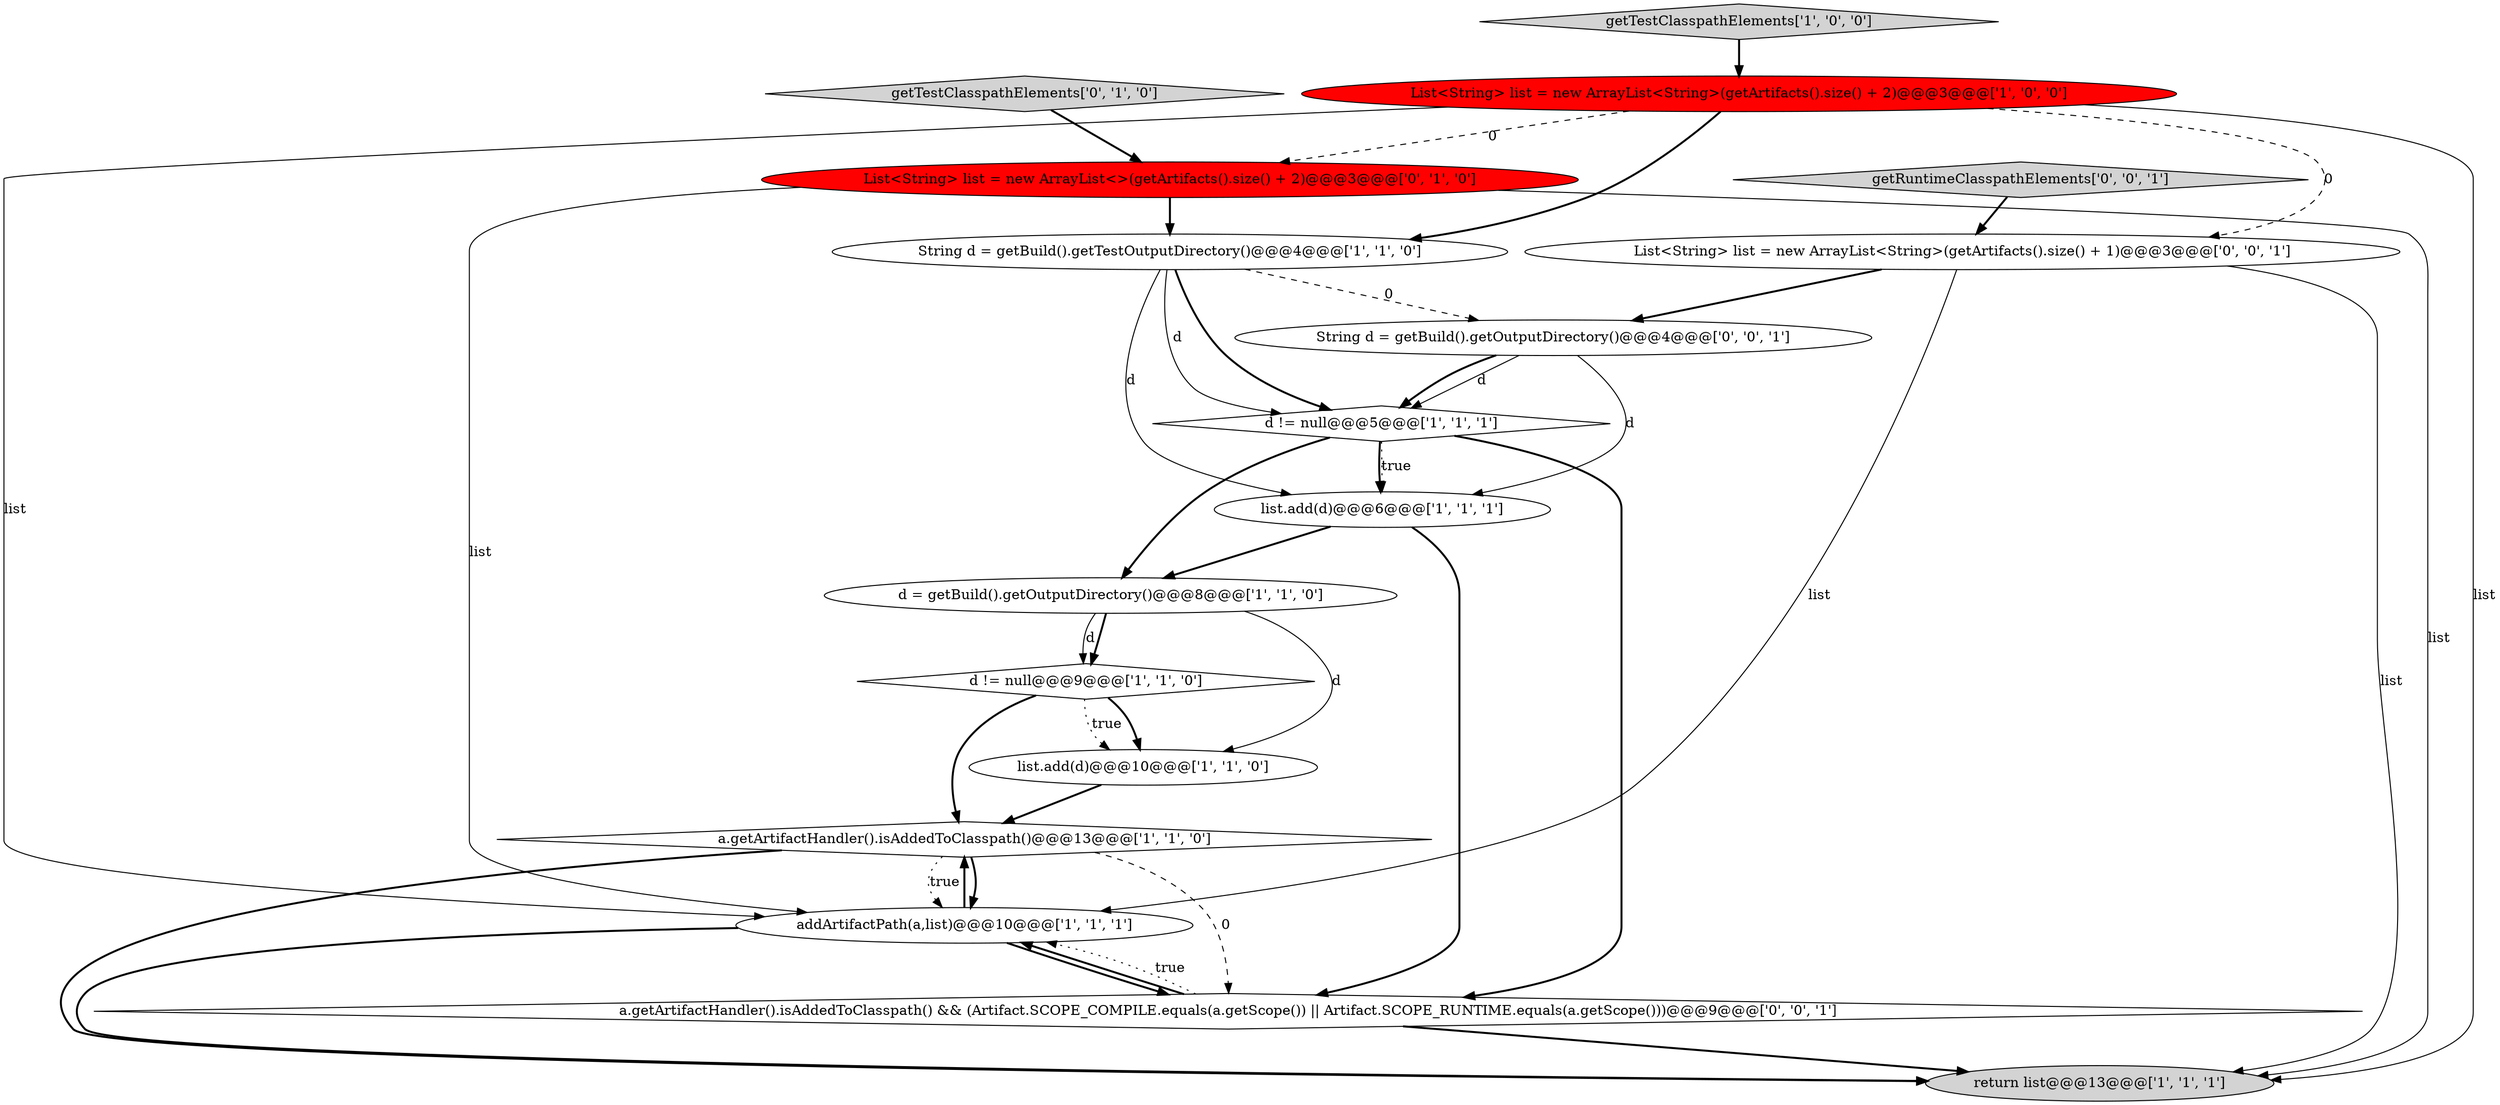digraph {
9 [style = filled, label = "String d = getBuild().getTestOutputDirectory()@@@4@@@['1', '1', '0']", fillcolor = white, shape = ellipse image = "AAA0AAABBB1BBB"];
6 [style = filled, label = "addArtifactPath(a,list)@@@10@@@['1', '1', '1']", fillcolor = white, shape = ellipse image = "AAA0AAABBB1BBB"];
3 [style = filled, label = "return list@@@13@@@['1', '1', '1']", fillcolor = lightgray, shape = ellipse image = "AAA0AAABBB1BBB"];
5 [style = filled, label = "d != null@@@5@@@['1', '1', '1']", fillcolor = white, shape = diamond image = "AAA0AAABBB1BBB"];
7 [style = filled, label = "d != null@@@9@@@['1', '1', '0']", fillcolor = white, shape = diamond image = "AAA0AAABBB1BBB"];
1 [style = filled, label = "getTestClasspathElements['1', '0', '0']", fillcolor = lightgray, shape = diamond image = "AAA0AAABBB1BBB"];
10 [style = filled, label = "list.add(d)@@@6@@@['1', '1', '1']", fillcolor = white, shape = ellipse image = "AAA0AAABBB1BBB"];
13 [style = filled, label = "String d = getBuild().getOutputDirectory()@@@4@@@['0', '0', '1']", fillcolor = white, shape = ellipse image = "AAA0AAABBB3BBB"];
16 [style = filled, label = "getRuntimeClasspathElements['0', '0', '1']", fillcolor = lightgray, shape = diamond image = "AAA0AAABBB3BBB"];
0 [style = filled, label = "list.add(d)@@@10@@@['1', '1', '0']", fillcolor = white, shape = ellipse image = "AAA0AAABBB1BBB"];
11 [style = filled, label = "getTestClasspathElements['0', '1', '0']", fillcolor = lightgray, shape = diamond image = "AAA0AAABBB2BBB"];
8 [style = filled, label = "d = getBuild().getOutputDirectory()@@@8@@@['1', '1', '0']", fillcolor = white, shape = ellipse image = "AAA0AAABBB1BBB"];
2 [style = filled, label = "a.getArtifactHandler().isAddedToClasspath()@@@13@@@['1', '1', '0']", fillcolor = white, shape = diamond image = "AAA0AAABBB1BBB"];
4 [style = filled, label = "List<String> list = new ArrayList<String>(getArtifacts().size() + 2)@@@3@@@['1', '0', '0']", fillcolor = red, shape = ellipse image = "AAA1AAABBB1BBB"];
15 [style = filled, label = "List<String> list = new ArrayList<String>(getArtifacts().size() + 1)@@@3@@@['0', '0', '1']", fillcolor = white, shape = ellipse image = "AAA0AAABBB3BBB"];
14 [style = filled, label = "a.getArtifactHandler().isAddedToClasspath() && (Artifact.SCOPE_COMPILE.equals(a.getScope()) || Artifact.SCOPE_RUNTIME.equals(a.getScope()))@@@9@@@['0', '0', '1']", fillcolor = white, shape = diamond image = "AAA0AAABBB3BBB"];
12 [style = filled, label = "List<String> list = new ArrayList<>(getArtifacts().size() + 2)@@@3@@@['0', '1', '0']", fillcolor = red, shape = ellipse image = "AAA1AAABBB2BBB"];
4->9 [style = bold, label=""];
5->10 [style = bold, label=""];
5->8 [style = bold, label=""];
6->3 [style = bold, label=""];
1->4 [style = bold, label=""];
14->3 [style = bold, label=""];
15->13 [style = bold, label=""];
16->15 [style = bold, label=""];
10->14 [style = bold, label=""];
2->6 [style = bold, label=""];
9->10 [style = solid, label="d"];
13->10 [style = solid, label="d"];
5->10 [style = dotted, label="true"];
2->3 [style = bold, label=""];
0->2 [style = bold, label=""];
12->3 [style = solid, label="list"];
7->0 [style = bold, label=""];
11->12 [style = bold, label=""];
4->6 [style = solid, label="list"];
5->14 [style = bold, label=""];
7->0 [style = dotted, label="true"];
12->9 [style = bold, label=""];
8->0 [style = solid, label="d"];
8->7 [style = bold, label=""];
4->12 [style = dashed, label="0"];
6->2 [style = bold, label=""];
6->14 [style = bold, label=""];
4->3 [style = solid, label="list"];
12->6 [style = solid, label="list"];
2->14 [style = dashed, label="0"];
10->8 [style = bold, label=""];
9->5 [style = solid, label="d"];
2->6 [style = dotted, label="true"];
7->2 [style = bold, label=""];
13->5 [style = solid, label="d"];
4->15 [style = dashed, label="0"];
9->13 [style = dashed, label="0"];
13->5 [style = bold, label=""];
9->5 [style = bold, label=""];
14->6 [style = bold, label=""];
8->7 [style = solid, label="d"];
15->3 [style = solid, label="list"];
15->6 [style = solid, label="list"];
14->6 [style = dotted, label="true"];
}
